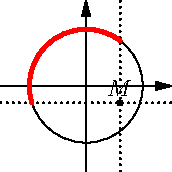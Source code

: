 unitsize(1cm);

draw(unitcircle);
draw((-1.5,0)--(1.5,0),Arrow);
draw((0,-1.5)--(0,1.5),Arrow);

pair c=(0,0);


real a = 0.6;
real b = -0.3;
pair p=(a,b);
dot(p);


draw((a,-1.5)--(a,1.5),Dotted);
draw((-1.5,b)--(1.5,b),Dotted);

path res =arc(c,(a,sqrt(1-a^2)),(-sqrt(1-b^2),b));
draw(res,red+2);

label("$M$",p,N);